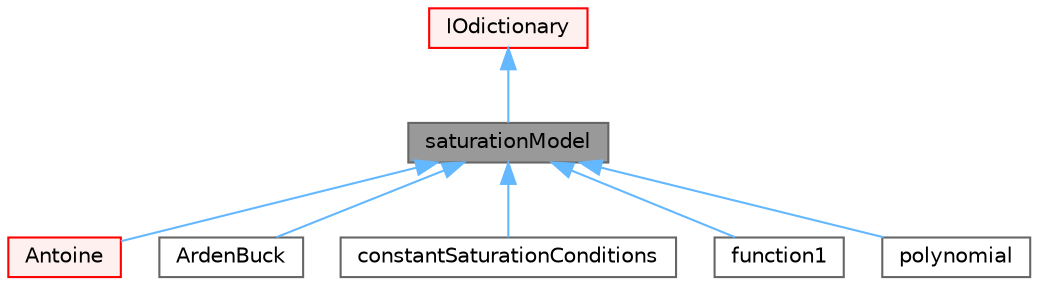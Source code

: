digraph "saturationModel"
{
 // LATEX_PDF_SIZE
  bgcolor="transparent";
  edge [fontname=Helvetica,fontsize=10,labelfontname=Helvetica,labelfontsize=10];
  node [fontname=Helvetica,fontsize=10,shape=box,height=0.2,width=0.4];
  Node1 [id="Node000001",label="saturationModel",height=0.2,width=0.4,color="gray40", fillcolor="grey60", style="filled", fontcolor="black",tooltip=" "];
  Node2 -> Node1 [id="edge1_Node000001_Node000002",dir="back",color="steelblue1",style="solid",tooltip=" "];
  Node2 [id="Node000002",label="IOdictionary",height=0.2,width=0.4,color="red", fillcolor="#FFF0F0", style="filled",URL="$classFoam_1_1IOdictionary.html",tooltip="IOdictionary is derived from dictionary and IOobject to give the dictionary automatic IO functionalit..."];
  Node1 -> Node11 [id="edge2_Node000001_Node000011",dir="back",color="steelblue1",style="solid",tooltip=" "];
  Node11 [id="Node000011",label="Antoine",height=0.2,width=0.4,color="red", fillcolor="#FFF0F0", style="filled",URL="$classFoam_1_1saturationModels_1_1Antoine.html",tooltip="Antoine equation for the vapour pressure."];
  Node1 -> Node13 [id="edge3_Node000001_Node000013",dir="back",color="steelblue1",style="solid",tooltip=" "];
  Node13 [id="Node000013",label="ArdenBuck",height=0.2,width=0.4,color="gray40", fillcolor="white", style="filled",URL="$classFoam_1_1saturationModels_1_1ArdenBuck.html",tooltip="ArdenBuck equation for the vapour pressure of moist air."];
  Node1 -> Node14 [id="edge4_Node000001_Node000014",dir="back",color="steelblue1",style="solid",tooltip=" "];
  Node14 [id="Node000014",label="constantSaturationConditions",height=0.2,width=0.4,color="gray40", fillcolor="white", style="filled",URL="$classFoam_1_1saturationModels_1_1constantSaturationConditions.html",tooltip="Constant saturation pressure and temperature."];
  Node1 -> Node15 [id="edge5_Node000001_Node000015",dir="back",color="steelblue1",style="solid",tooltip=" "];
  Node15 [id="Node000015",label="function1",height=0.2,width=0.4,color="gray40", fillcolor="white", style="filled",URL="$classFoam_1_1saturationModels_1_1function1.html",tooltip="Saturation vapour temperature in terms of the vapour pressure (in Pa). The saturation temperature in ..."];
  Node1 -> Node16 [id="edge6_Node000001_Node000016",dir="back",color="steelblue1",style="solid",tooltip=" "];
  Node16 [id="Node000016",label="polynomial",height=0.2,width=0.4,color="gray40", fillcolor="white", style="filled",URL="$classFoam_1_1saturationModels_1_1polynomial.html",tooltip="Polynomial equation for the saturation vapour temperature in terms of the vapour pressure (in Pa)."];
}
